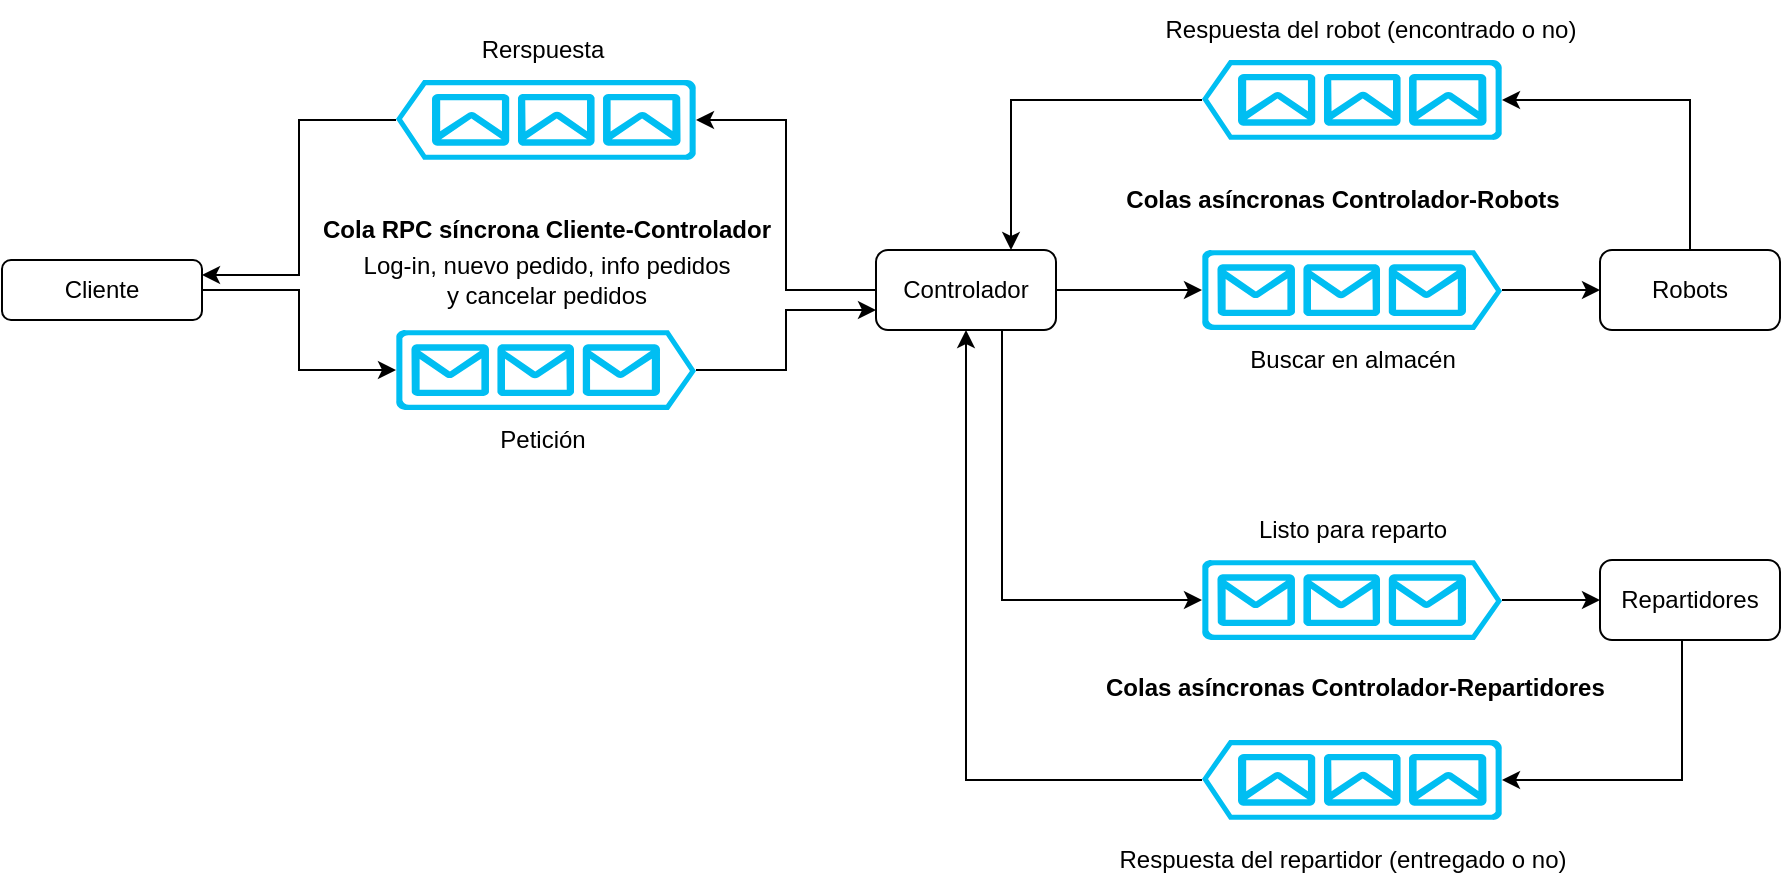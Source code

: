 <mxfile version="21.1.4" type="device">
  <diagram id="C5RBs43oDa-KdzZeNtuy" name="Page-1">
    <mxGraphModel dx="2206" dy="821" grid="1" gridSize="10" guides="1" tooltips="1" connect="1" arrows="1" fold="1" page="1" pageScale="1" pageWidth="827" pageHeight="1169" math="0" shadow="0">
      <root>
        <mxCell id="WIyWlLk6GJQsqaUBKTNV-0" />
        <mxCell id="WIyWlLk6GJQsqaUBKTNV-1" parent="WIyWlLk6GJQsqaUBKTNV-0" />
        <mxCell id="0BZKZiQ72m6tKL-_Wefi-7" style="edgeStyle=orthogonalEdgeStyle;rounded=0;orthogonalLoop=1;jettySize=auto;html=1;entryX=0;entryY=0.5;entryDx=0;entryDy=0;entryPerimeter=0;" edge="1" parent="WIyWlLk6GJQsqaUBKTNV-1" source="WIyWlLk6GJQsqaUBKTNV-3" target="woxPKf8vbXXSI9RB6SO6-2">
          <mxGeometry relative="1" as="geometry" />
        </mxCell>
        <mxCell id="WIyWlLk6GJQsqaUBKTNV-3" value="Cliente" style="rounded=1;whiteSpace=wrap;html=1;fontSize=12;glass=0;strokeWidth=1;shadow=0;" parent="WIyWlLk6GJQsqaUBKTNV-1" vertex="1">
          <mxGeometry x="-430" y="180" width="100" height="30" as="geometry" />
        </mxCell>
        <mxCell id="0BZKZiQ72m6tKL-_Wefi-5" style="edgeStyle=orthogonalEdgeStyle;rounded=0;orthogonalLoop=1;jettySize=auto;html=1;entryX=0;entryY=0.75;entryDx=0;entryDy=0;" edge="1" parent="WIyWlLk6GJQsqaUBKTNV-1" source="woxPKf8vbXXSI9RB6SO6-2" target="woxPKf8vbXXSI9RB6SO6-7">
          <mxGeometry relative="1" as="geometry" />
        </mxCell>
        <mxCell id="woxPKf8vbXXSI9RB6SO6-2" value="" style="verticalLabelPosition=bottom;html=1;verticalAlign=top;align=center;strokeColor=none;fillColor=#00BEF2;shape=mxgraph.azure.queue_generic;pointerEvents=1;" parent="WIyWlLk6GJQsqaUBKTNV-1" vertex="1">
          <mxGeometry x="-233" y="215" width="150" height="40" as="geometry" />
        </mxCell>
        <mxCell id="0BZKZiQ72m6tKL-_Wefi-6" style="edgeStyle=orthogonalEdgeStyle;rounded=0;orthogonalLoop=1;jettySize=auto;html=1;entryX=1;entryY=0.25;entryDx=0;entryDy=0;" edge="1" parent="WIyWlLk6GJQsqaUBKTNV-1" source="woxPKf8vbXXSI9RB6SO6-3" target="WIyWlLk6GJQsqaUBKTNV-3">
          <mxGeometry relative="1" as="geometry" />
        </mxCell>
        <mxCell id="woxPKf8vbXXSI9RB6SO6-3" value="" style="verticalLabelPosition=bottom;html=1;verticalAlign=top;align=center;strokeColor=none;fillColor=#00BEF2;shape=mxgraph.azure.queue_generic;pointerEvents=1;direction=west;" parent="WIyWlLk6GJQsqaUBKTNV-1" vertex="1">
          <mxGeometry x="-233" y="90" width="150" height="40" as="geometry" />
        </mxCell>
        <mxCell id="woxPKf8vbXXSI9RB6SO6-23" style="edgeStyle=orthogonalEdgeStyle;rounded=0;orthogonalLoop=1;jettySize=auto;html=1;entryX=0;entryY=0.5;entryDx=0;entryDy=0;entryPerimeter=0;" parent="WIyWlLk6GJQsqaUBKTNV-1" source="woxPKf8vbXXSI9RB6SO6-7" target="woxPKf8vbXXSI9RB6SO6-22" edge="1">
          <mxGeometry relative="1" as="geometry" />
        </mxCell>
        <mxCell id="rCgoi47HkMbxoUZXUmBL-5" style="edgeStyle=orthogonalEdgeStyle;rounded=0;orthogonalLoop=1;jettySize=auto;html=1;entryX=0;entryY=0.5;entryDx=0;entryDy=0;entryPerimeter=0;" parent="WIyWlLk6GJQsqaUBKTNV-1" source="woxPKf8vbXXSI9RB6SO6-7" target="woxPKf8vbXXSI9RB6SO6-10" edge="1">
          <mxGeometry relative="1" as="geometry">
            <Array as="points">
              <mxPoint x="70" y="350" />
            </Array>
          </mxGeometry>
        </mxCell>
        <mxCell id="0BZKZiQ72m6tKL-_Wefi-4" style="edgeStyle=orthogonalEdgeStyle;rounded=0;orthogonalLoop=1;jettySize=auto;html=1;entryX=0;entryY=0.5;entryDx=0;entryDy=0;entryPerimeter=0;" edge="1" parent="WIyWlLk6GJQsqaUBKTNV-1" source="woxPKf8vbXXSI9RB6SO6-7" target="woxPKf8vbXXSI9RB6SO6-3">
          <mxGeometry relative="1" as="geometry" />
        </mxCell>
        <mxCell id="woxPKf8vbXXSI9RB6SO6-7" value="&lt;span id=&quot;yui_3_17_2_1_1678975793827_49&quot;&gt;Controlador&lt;/span&gt;&lt;span&gt;&lt;/span&gt;" style="rounded=1;whiteSpace=wrap;html=1;" parent="WIyWlLk6GJQsqaUBKTNV-1" vertex="1">
          <mxGeometry x="7" y="175" width="90" height="40" as="geometry" />
        </mxCell>
        <mxCell id="woxPKf8vbXXSI9RB6SO6-15" style="edgeStyle=orthogonalEdgeStyle;rounded=0;orthogonalLoop=1;jettySize=auto;html=1;entryX=0;entryY=0.5;entryDx=0;entryDy=0;" parent="WIyWlLk6GJQsqaUBKTNV-1" source="woxPKf8vbXXSI9RB6SO6-10" target="woxPKf8vbXXSI9RB6SO6-13" edge="1">
          <mxGeometry relative="1" as="geometry" />
        </mxCell>
        <mxCell id="woxPKf8vbXXSI9RB6SO6-10" value="" style="verticalLabelPosition=bottom;html=1;verticalAlign=top;align=center;strokeColor=none;fillColor=#00BEF2;shape=mxgraph.azure.queue_generic;pointerEvents=1;" parent="WIyWlLk6GJQsqaUBKTNV-1" vertex="1">
          <mxGeometry x="170" y="330" width="150" height="40" as="geometry" />
        </mxCell>
        <mxCell id="0BZKZiQ72m6tKL-_Wefi-1" style="edgeStyle=orthogonalEdgeStyle;rounded=0;orthogonalLoop=1;jettySize=auto;html=1;entryX=0;entryY=0.5;entryDx=0;entryDy=0;entryPerimeter=0;" edge="1" parent="WIyWlLk6GJQsqaUBKTNV-1" source="woxPKf8vbXXSI9RB6SO6-13" target="0BZKZiQ72m6tKL-_Wefi-0">
          <mxGeometry relative="1" as="geometry">
            <Array as="points">
              <mxPoint x="410" y="440" />
            </Array>
          </mxGeometry>
        </mxCell>
        <mxCell id="woxPKf8vbXXSI9RB6SO6-13" value="Repartidores" style="rounded=1;whiteSpace=wrap;html=1;" parent="WIyWlLk6GJQsqaUBKTNV-1" vertex="1">
          <mxGeometry x="369" y="330" width="90" height="40" as="geometry" />
        </mxCell>
        <mxCell id="woxPKf8vbXXSI9RB6SO6-26" style="edgeStyle=orthogonalEdgeStyle;rounded=0;orthogonalLoop=1;jettySize=auto;html=1;entryX=0;entryY=0.5;entryDx=0;entryDy=0;" parent="WIyWlLk6GJQsqaUBKTNV-1" source="woxPKf8vbXXSI9RB6SO6-22" target="woxPKf8vbXXSI9RB6SO6-25" edge="1">
          <mxGeometry relative="1" as="geometry" />
        </mxCell>
        <mxCell id="woxPKf8vbXXSI9RB6SO6-22" value="" style="verticalLabelPosition=bottom;html=1;verticalAlign=top;align=center;strokeColor=none;fillColor=#00BEF2;shape=mxgraph.azure.queue_generic;pointerEvents=1;" parent="WIyWlLk6GJQsqaUBKTNV-1" vertex="1">
          <mxGeometry x="170" y="175" width="150" height="40" as="geometry" />
        </mxCell>
        <mxCell id="rCgoi47HkMbxoUZXUmBL-2" style="edgeStyle=orthogonalEdgeStyle;rounded=0;orthogonalLoop=1;jettySize=auto;html=1;entryX=0;entryY=0.5;entryDx=0;entryDy=0;entryPerimeter=0;" parent="WIyWlLk6GJQsqaUBKTNV-1" source="woxPKf8vbXXSI9RB6SO6-25" target="rCgoi47HkMbxoUZXUmBL-1" edge="1">
          <mxGeometry relative="1" as="geometry">
            <Array as="points">
              <mxPoint x="414" y="100" />
            </Array>
          </mxGeometry>
        </mxCell>
        <mxCell id="woxPKf8vbXXSI9RB6SO6-25" value="Robots" style="rounded=1;whiteSpace=wrap;html=1;" parent="WIyWlLk6GJQsqaUBKTNV-1" vertex="1">
          <mxGeometry x="369" y="175" width="90" height="40" as="geometry" />
        </mxCell>
        <mxCell id="woxPKf8vbXXSI9RB6SO6-29" value="Buscar en almacén" style="text;html=1;align=center;verticalAlign=middle;resizable=0;points=[];autosize=1;strokeColor=none;fillColor=none;" parent="WIyWlLk6GJQsqaUBKTNV-1" vertex="1">
          <mxGeometry x="180" y="215" width="130" height="30" as="geometry" />
        </mxCell>
        <mxCell id="woxPKf8vbXXSI9RB6SO6-30" value="Listo para reparto" style="text;html=1;align=center;verticalAlign=middle;resizable=0;points=[];autosize=1;strokeColor=none;fillColor=none;" parent="WIyWlLk6GJQsqaUBKTNV-1" vertex="1">
          <mxGeometry x="185" y="300" width="120" height="30" as="geometry" />
        </mxCell>
        <mxCell id="rCgoi47HkMbxoUZXUmBL-0" value="&lt;b&gt;Cola RPC síncrona Cliente-Controlador&lt;/b&gt;" style="text;html=1;align=center;verticalAlign=middle;resizable=0;points=[];autosize=1;strokeColor=none;fillColor=none;" parent="WIyWlLk6GJQsqaUBKTNV-1" vertex="1">
          <mxGeometry x="-283" y="150" width="250" height="30" as="geometry" />
        </mxCell>
        <mxCell id="rCgoi47HkMbxoUZXUmBL-3" style="edgeStyle=orthogonalEdgeStyle;rounded=0;orthogonalLoop=1;jettySize=auto;html=1;entryX=0.75;entryY=0;entryDx=0;entryDy=0;" parent="WIyWlLk6GJQsqaUBKTNV-1" source="rCgoi47HkMbxoUZXUmBL-1" target="woxPKf8vbXXSI9RB6SO6-7" edge="1">
          <mxGeometry relative="1" as="geometry" />
        </mxCell>
        <mxCell id="rCgoi47HkMbxoUZXUmBL-1" value="" style="verticalLabelPosition=bottom;html=1;verticalAlign=top;align=center;strokeColor=none;fillColor=#00BEF2;shape=mxgraph.azure.queue_generic;pointerEvents=1;direction=west;" parent="WIyWlLk6GJQsqaUBKTNV-1" vertex="1">
          <mxGeometry x="170" y="80" width="150" height="40" as="geometry" />
        </mxCell>
        <mxCell id="rCgoi47HkMbxoUZXUmBL-4" value="Respuesta del robot (encontrado o no)" style="text;html=1;align=center;verticalAlign=middle;resizable=0;points=[];autosize=1;strokeColor=none;fillColor=none;" parent="WIyWlLk6GJQsqaUBKTNV-1" vertex="1">
          <mxGeometry x="139" y="50" width="230" height="30" as="geometry" />
        </mxCell>
        <mxCell id="rCgoi47HkMbxoUZXUmBL-10" value="&lt;div&gt;Log-in, nuevo pedido, info pedidos &lt;br&gt;&lt;/div&gt;&lt;div&gt;y cancelar pedidos&lt;/div&gt;" style="text;html=1;align=center;verticalAlign=middle;resizable=0;points=[];autosize=1;strokeColor=none;fillColor=none;" parent="WIyWlLk6GJQsqaUBKTNV-1" vertex="1">
          <mxGeometry x="-263" y="170" width="210" height="40" as="geometry" />
        </mxCell>
        <mxCell id="0BZKZiQ72m6tKL-_Wefi-2" style="edgeStyle=orthogonalEdgeStyle;rounded=0;orthogonalLoop=1;jettySize=auto;html=1;entryX=0.5;entryY=1;entryDx=0;entryDy=0;" edge="1" parent="WIyWlLk6GJQsqaUBKTNV-1" source="0BZKZiQ72m6tKL-_Wefi-0" target="woxPKf8vbXXSI9RB6SO6-7">
          <mxGeometry relative="1" as="geometry" />
        </mxCell>
        <mxCell id="0BZKZiQ72m6tKL-_Wefi-0" value="" style="verticalLabelPosition=bottom;html=1;verticalAlign=top;align=center;strokeColor=none;fillColor=#00BEF2;shape=mxgraph.azure.queue_generic;pointerEvents=1;rotation=-180;" vertex="1" parent="WIyWlLk6GJQsqaUBKTNV-1">
          <mxGeometry x="170" y="420" width="150" height="40" as="geometry" />
        </mxCell>
        <mxCell id="0BZKZiQ72m6tKL-_Wefi-8" value="Petición" style="text;html=1;align=center;verticalAlign=middle;resizable=0;points=[];autosize=1;strokeColor=none;fillColor=none;" vertex="1" parent="WIyWlLk6GJQsqaUBKTNV-1">
          <mxGeometry x="-195" y="255" width="70" height="30" as="geometry" />
        </mxCell>
        <mxCell id="0BZKZiQ72m6tKL-_Wefi-9" value="Rerspuesta" style="text;html=1;align=center;verticalAlign=middle;resizable=0;points=[];autosize=1;strokeColor=none;fillColor=none;" vertex="1" parent="WIyWlLk6GJQsqaUBKTNV-1">
          <mxGeometry x="-200" y="60" width="80" height="30" as="geometry" />
        </mxCell>
        <mxCell id="0BZKZiQ72m6tKL-_Wefi-10" value="&lt;b&gt;Colas asíncronas Controlador-Robots&lt;/b&gt;" style="text;html=1;align=center;verticalAlign=middle;resizable=0;points=[];autosize=1;strokeColor=none;fillColor=none;" vertex="1" parent="WIyWlLk6GJQsqaUBKTNV-1">
          <mxGeometry x="120" y="135" width="240" height="30" as="geometry" />
        </mxCell>
        <mxCell id="0BZKZiQ72m6tKL-_Wefi-12" value="Respuesta del repartidor (entregado o no)" style="text;html=1;align=center;verticalAlign=middle;resizable=0;points=[];autosize=1;strokeColor=none;fillColor=none;" vertex="1" parent="WIyWlLk6GJQsqaUBKTNV-1">
          <mxGeometry x="115" y="465" width="250" height="30" as="geometry" />
        </mxCell>
        <mxCell id="0BZKZiQ72m6tKL-_Wefi-13" value="&lt;b&gt;Colas asíncronas Controlador-Repartidores&lt;/b&gt;" style="text;whiteSpace=wrap;html=1;" vertex="1" parent="WIyWlLk6GJQsqaUBKTNV-1">
          <mxGeometry x="120" y="380" width="260" height="40" as="geometry" />
        </mxCell>
      </root>
    </mxGraphModel>
  </diagram>
</mxfile>
